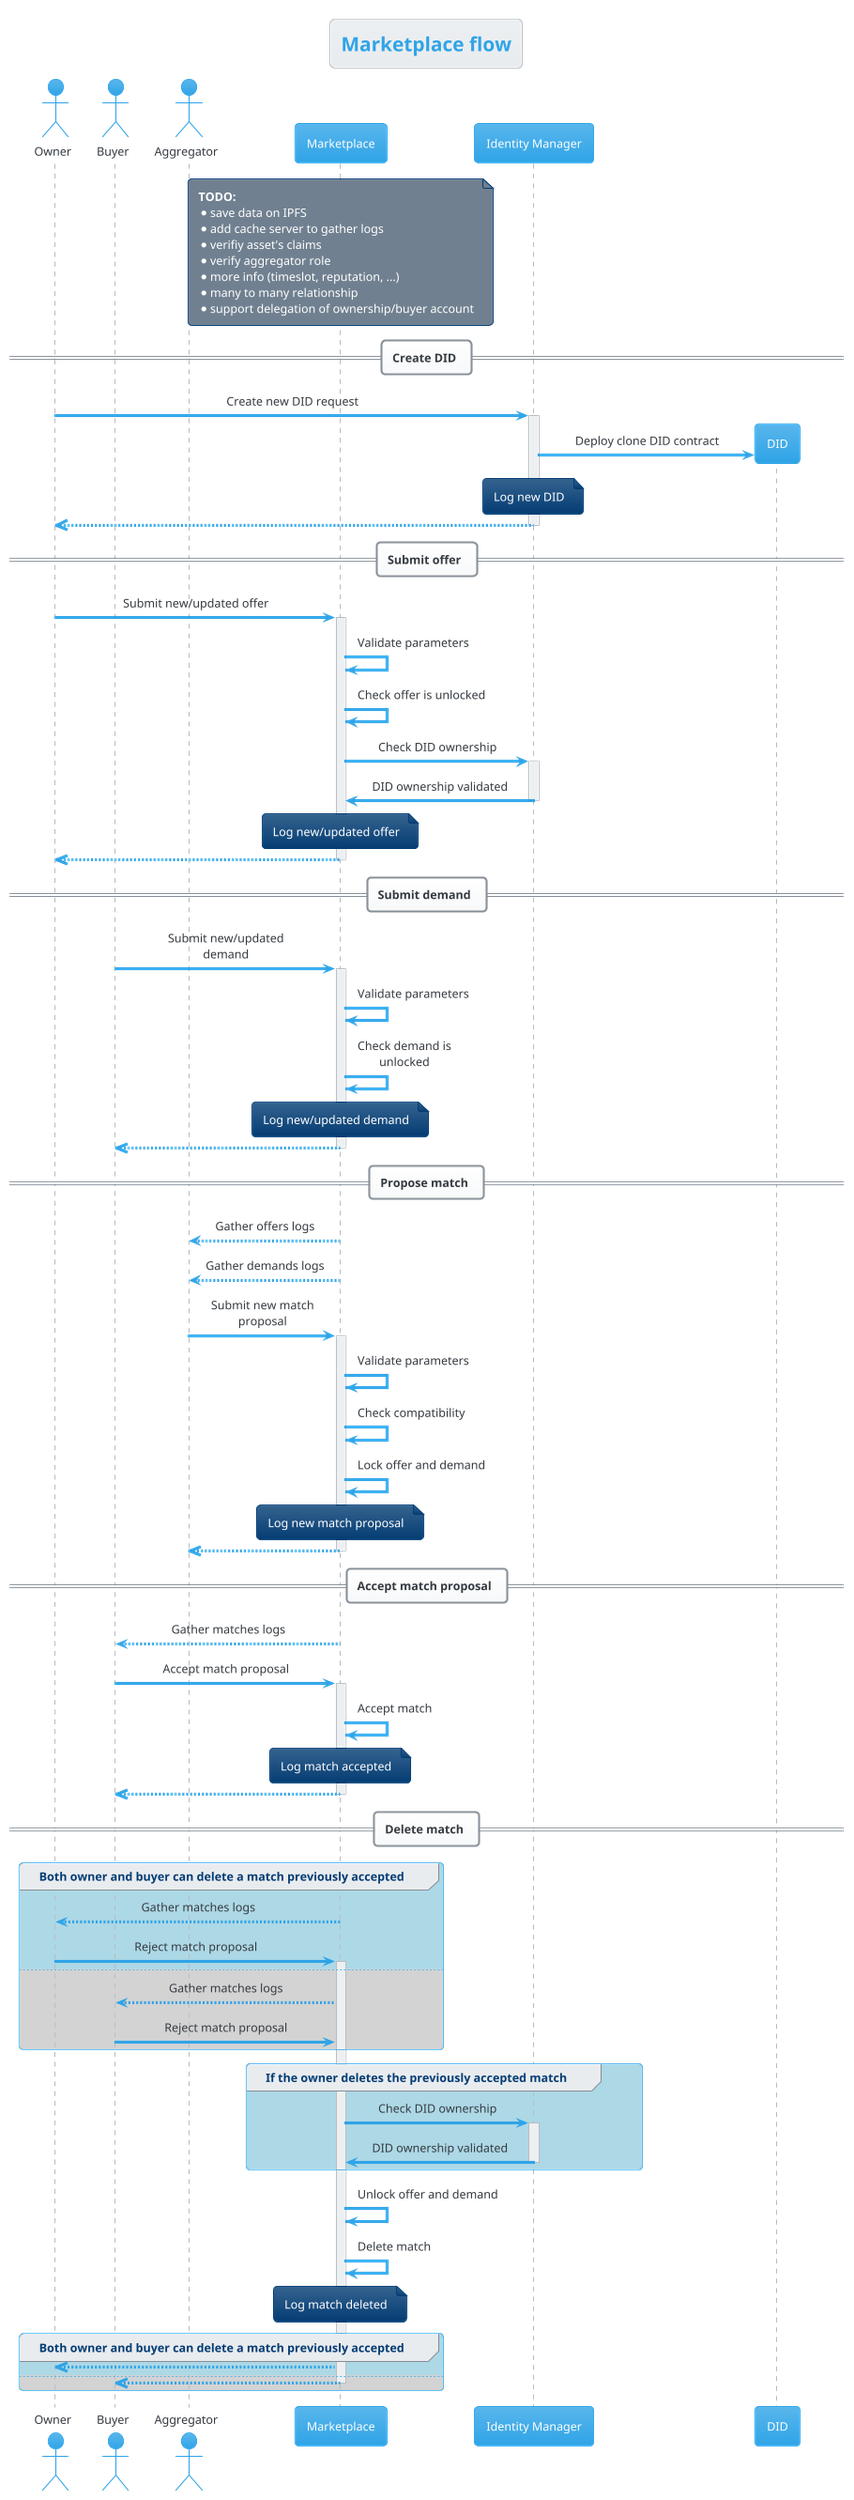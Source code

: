 @startuml Marketplace flow
title Marketplace flow
!theme cerulean

skinparam maxMessageSize 150
skinparam defaultTextAlignment center
skinparam noteTextAlignment left

actor "Owner" as ow
actor "Buyer" as bu
actor "Aggregator" as ag
participant "Marketplace" as ma
participant "Identity Manager" as im

note over ma #SlateGrey
    **TODO:**
    * save data on IPFS
    * add cache server to gather logs
    * verifiy asset's claims
    * verify aggregator role
    * more info (timeslot, reputation, ...)
    * many to many relationship
    * support delegation of ownership/buyer account
endnote

== Create DID ==
ow->im ++: Create new DID request
im->DID **: Deploy clone DID contract
note over im: Log new DID
im-->>ow --

== Submit offer ==
ow->ma ++: Submit new/updated offer
ma->ma: Validate parameters
ma->ma: Check offer is unlocked
ma->im ++: Check DID ownership
im->ma --: DID ownership validated
note over ma: Log new/updated offer
ma-->>ow --

== Submit demand ==
bu->ma ++: Submit new/updated demand
ma->ma: Validate parameters
ma->ma: Check demand is unlocked
note over ma: Log new/updated demand
ma-->>bu --

== Propose match ==
ag<--ma: Gather offers logs
ag<--ma: Gather demands logs
ag->ma ++: Submit new match proposal
ma->ma: Validate parameters
ma->ma: Check compatibility
ma->ma: Lock offer and demand
note over ma: Log new match proposal
ma-->>ag --

== Accept match proposal ==
bu<--ma: Gather matches logs
bu->ma ++: Accept match proposal
ma->ma: Accept match
note over ma: Log match accepted
ma-->>bu --

== Delete match ==
group #LightBlue Both owner and buyer can delete a match previously accepted
    ow<--ma: Gather matches logs
    ow->ma ++: Reject match proposal
    else #LightGray
    bu<--ma: Gather matches logs
    bu->ma: Reject match proposal
end
group #LightBlue If the owner deletes the previously accepted match
    ma->im ++: Check DID ownership
    im->ma --: DID ownership validated
end
ma->ma: Unlock offer and demand
ma->ma: Delete match
note over ma: Log match deleted
group #LightBlue Both owner and buyer can delete a match previously accepted
    ma-->>ow
    else #LightGray
    ma-->>bu --
end

@enduml